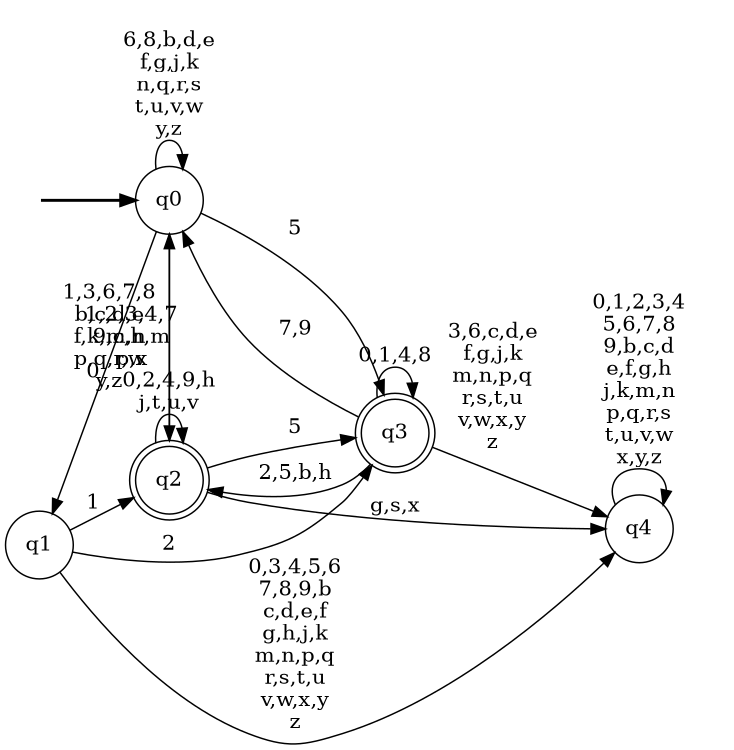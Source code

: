 digraph BlueStar {
__start0 [style = invis, shape = none, label = "", width = 0, height = 0];

rankdir=LR;
size="8,5";

s0 [style="filled", color="black", fillcolor="white" shape="circle", label="q0"];
s1 [style="filled", color="black", fillcolor="white" shape="circle", label="q1"];
s2 [style="rounded,filled", color="black", fillcolor="white" shape="doublecircle", label="q2"];
s3 [style="rounded,filled", color="black", fillcolor="white" shape="doublecircle", label="q3"];
s4 [style="filled", color="black", fillcolor="white" shape="circle", label="q4"];
subgraph cluster_main { 
	graph [pad=".75", ranksep="0.15", nodesep="0.15"];
	 style=invis; 
	__start0 -> s0 [penwidth=2];
}
s0 -> s0 [label="6,8,b,d,e\nf,g,j,k\nn,q,r,s\nt,u,v,w\ny,z"];
s0 -> s1 [label="0"];
s0 -> s2 [label="1,2,3,4,7\n9,c,h,m\np,x"];
s0 -> s3 [label="5"];
s1 -> s2 [label="1"];
s1 -> s3 [label="2"];
s1 -> s4 [label="0,3,4,5,6\n7,8,9,b\nc,d,e,f\ng,h,j,k\nm,n,p,q\nr,s,t,u\nv,w,x,y\nz"];
s2 -> s0 [label="1,3,6,7,8\nb,c,d,e\nf,k,m,n\np,q,r,w\ny,z"];
s2 -> s2 [label="0,2,4,9,h\nj,t,u,v"];
s2 -> s3 [label="5"];
s2 -> s4 [label="g,s,x"];
s3 -> s0 [label="7,9"];
s3 -> s2 [label="2,5,b,h"];
s3 -> s3 [label="0,1,4,8"];
s3 -> s4 [label="3,6,c,d,e\nf,g,j,k\nm,n,p,q\nr,s,t,u\nv,w,x,y\nz"];
s4 -> s4 [label="0,1,2,3,4\n5,6,7,8\n9,b,c,d\ne,f,g,h\nj,k,m,n\np,q,r,s\nt,u,v,w\nx,y,z"];

}